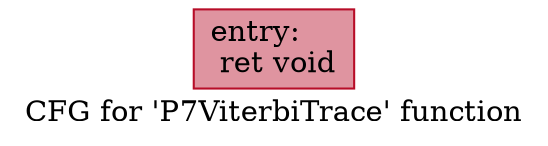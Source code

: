 digraph "CFG for 'P7ViterbiTrace' function" {
	label="CFG for 'P7ViterbiTrace' function";

	Node0x5556849f4f70 [shape=record,color="#b70d28ff", style=filled, fillcolor="#b70d2870",label="{entry:\l  ret void\l}"];
}
